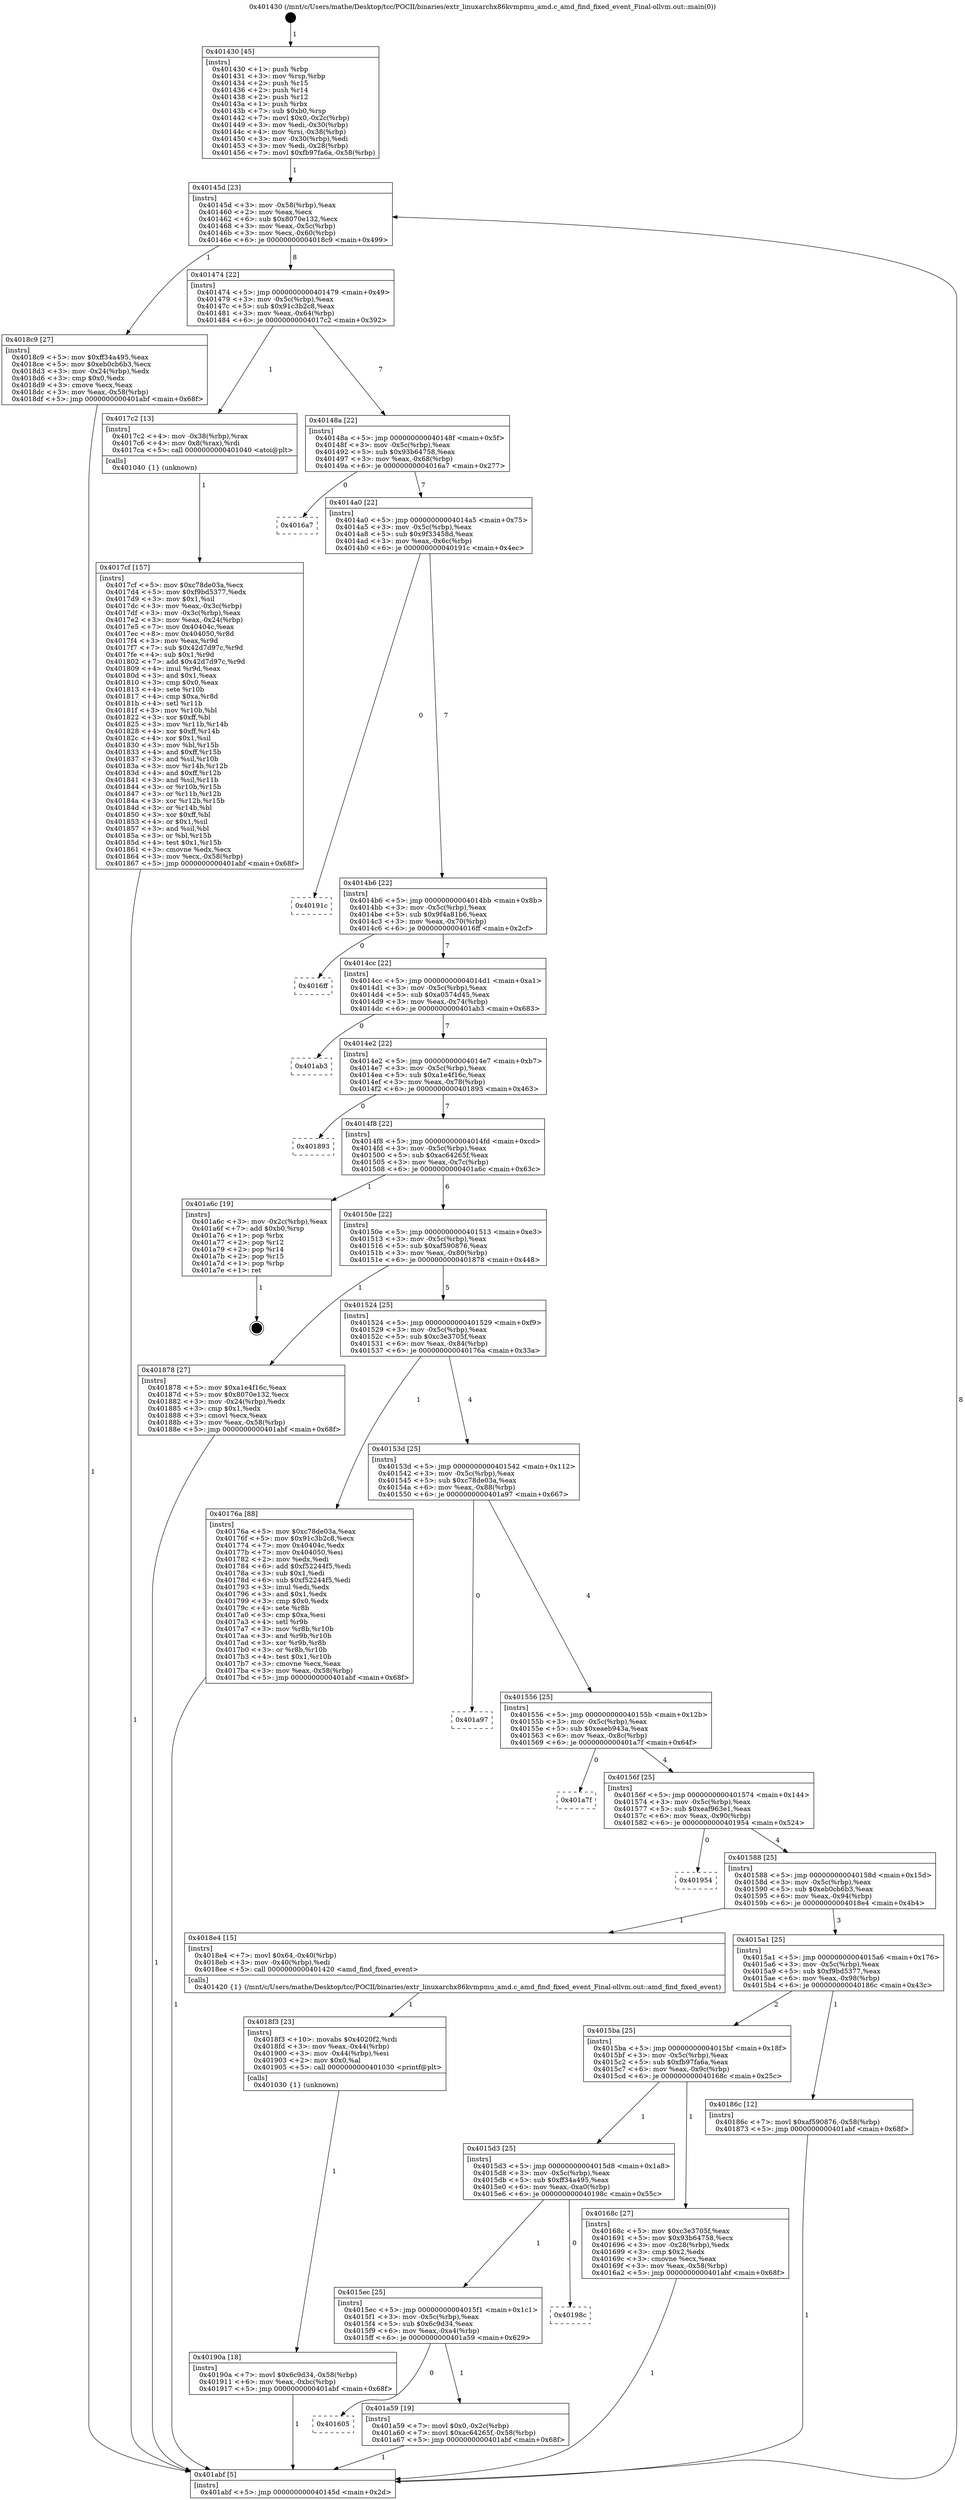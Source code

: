 digraph "0x401430" {
  label = "0x401430 (/mnt/c/Users/mathe/Desktop/tcc/POCII/binaries/extr_linuxarchx86kvmpmu_amd.c_amd_find_fixed_event_Final-ollvm.out::main(0))"
  labelloc = "t"
  node[shape=record]

  Entry [label="",width=0.3,height=0.3,shape=circle,fillcolor=black,style=filled]
  "0x40145d" [label="{
     0x40145d [23]\l
     | [instrs]\l
     &nbsp;&nbsp;0x40145d \<+3\>: mov -0x58(%rbp),%eax\l
     &nbsp;&nbsp;0x401460 \<+2\>: mov %eax,%ecx\l
     &nbsp;&nbsp;0x401462 \<+6\>: sub $0x8070e132,%ecx\l
     &nbsp;&nbsp;0x401468 \<+3\>: mov %eax,-0x5c(%rbp)\l
     &nbsp;&nbsp;0x40146b \<+3\>: mov %ecx,-0x60(%rbp)\l
     &nbsp;&nbsp;0x40146e \<+6\>: je 00000000004018c9 \<main+0x499\>\l
  }"]
  "0x4018c9" [label="{
     0x4018c9 [27]\l
     | [instrs]\l
     &nbsp;&nbsp;0x4018c9 \<+5\>: mov $0xff34a495,%eax\l
     &nbsp;&nbsp;0x4018ce \<+5\>: mov $0xeb0cb6b3,%ecx\l
     &nbsp;&nbsp;0x4018d3 \<+3\>: mov -0x24(%rbp),%edx\l
     &nbsp;&nbsp;0x4018d6 \<+3\>: cmp $0x0,%edx\l
     &nbsp;&nbsp;0x4018d9 \<+3\>: cmove %ecx,%eax\l
     &nbsp;&nbsp;0x4018dc \<+3\>: mov %eax,-0x58(%rbp)\l
     &nbsp;&nbsp;0x4018df \<+5\>: jmp 0000000000401abf \<main+0x68f\>\l
  }"]
  "0x401474" [label="{
     0x401474 [22]\l
     | [instrs]\l
     &nbsp;&nbsp;0x401474 \<+5\>: jmp 0000000000401479 \<main+0x49\>\l
     &nbsp;&nbsp;0x401479 \<+3\>: mov -0x5c(%rbp),%eax\l
     &nbsp;&nbsp;0x40147c \<+5\>: sub $0x91c3b2c8,%eax\l
     &nbsp;&nbsp;0x401481 \<+3\>: mov %eax,-0x64(%rbp)\l
     &nbsp;&nbsp;0x401484 \<+6\>: je 00000000004017c2 \<main+0x392\>\l
  }"]
  Exit [label="",width=0.3,height=0.3,shape=circle,fillcolor=black,style=filled,peripheries=2]
  "0x4017c2" [label="{
     0x4017c2 [13]\l
     | [instrs]\l
     &nbsp;&nbsp;0x4017c2 \<+4\>: mov -0x38(%rbp),%rax\l
     &nbsp;&nbsp;0x4017c6 \<+4\>: mov 0x8(%rax),%rdi\l
     &nbsp;&nbsp;0x4017ca \<+5\>: call 0000000000401040 \<atoi@plt\>\l
     | [calls]\l
     &nbsp;&nbsp;0x401040 \{1\} (unknown)\l
  }"]
  "0x40148a" [label="{
     0x40148a [22]\l
     | [instrs]\l
     &nbsp;&nbsp;0x40148a \<+5\>: jmp 000000000040148f \<main+0x5f\>\l
     &nbsp;&nbsp;0x40148f \<+3\>: mov -0x5c(%rbp),%eax\l
     &nbsp;&nbsp;0x401492 \<+5\>: sub $0x93b64758,%eax\l
     &nbsp;&nbsp;0x401497 \<+3\>: mov %eax,-0x68(%rbp)\l
     &nbsp;&nbsp;0x40149a \<+6\>: je 00000000004016a7 \<main+0x277\>\l
  }"]
  "0x401605" [label="{
     0x401605\l
  }", style=dashed]
  "0x4016a7" [label="{
     0x4016a7\l
  }", style=dashed]
  "0x4014a0" [label="{
     0x4014a0 [22]\l
     | [instrs]\l
     &nbsp;&nbsp;0x4014a0 \<+5\>: jmp 00000000004014a5 \<main+0x75\>\l
     &nbsp;&nbsp;0x4014a5 \<+3\>: mov -0x5c(%rbp),%eax\l
     &nbsp;&nbsp;0x4014a8 \<+5\>: sub $0x9f33458d,%eax\l
     &nbsp;&nbsp;0x4014ad \<+3\>: mov %eax,-0x6c(%rbp)\l
     &nbsp;&nbsp;0x4014b0 \<+6\>: je 000000000040191c \<main+0x4ec\>\l
  }"]
  "0x401a59" [label="{
     0x401a59 [19]\l
     | [instrs]\l
     &nbsp;&nbsp;0x401a59 \<+7\>: movl $0x0,-0x2c(%rbp)\l
     &nbsp;&nbsp;0x401a60 \<+7\>: movl $0xac64265f,-0x58(%rbp)\l
     &nbsp;&nbsp;0x401a67 \<+5\>: jmp 0000000000401abf \<main+0x68f\>\l
  }"]
  "0x40191c" [label="{
     0x40191c\l
  }", style=dashed]
  "0x4014b6" [label="{
     0x4014b6 [22]\l
     | [instrs]\l
     &nbsp;&nbsp;0x4014b6 \<+5\>: jmp 00000000004014bb \<main+0x8b\>\l
     &nbsp;&nbsp;0x4014bb \<+3\>: mov -0x5c(%rbp),%eax\l
     &nbsp;&nbsp;0x4014be \<+5\>: sub $0x9f4a81b6,%eax\l
     &nbsp;&nbsp;0x4014c3 \<+3\>: mov %eax,-0x70(%rbp)\l
     &nbsp;&nbsp;0x4014c6 \<+6\>: je 00000000004016ff \<main+0x2cf\>\l
  }"]
  "0x4015ec" [label="{
     0x4015ec [25]\l
     | [instrs]\l
     &nbsp;&nbsp;0x4015ec \<+5\>: jmp 00000000004015f1 \<main+0x1c1\>\l
     &nbsp;&nbsp;0x4015f1 \<+3\>: mov -0x5c(%rbp),%eax\l
     &nbsp;&nbsp;0x4015f4 \<+5\>: sub $0x6c9d34,%eax\l
     &nbsp;&nbsp;0x4015f9 \<+6\>: mov %eax,-0xa4(%rbp)\l
     &nbsp;&nbsp;0x4015ff \<+6\>: je 0000000000401a59 \<main+0x629\>\l
  }"]
  "0x4016ff" [label="{
     0x4016ff\l
  }", style=dashed]
  "0x4014cc" [label="{
     0x4014cc [22]\l
     | [instrs]\l
     &nbsp;&nbsp;0x4014cc \<+5\>: jmp 00000000004014d1 \<main+0xa1\>\l
     &nbsp;&nbsp;0x4014d1 \<+3\>: mov -0x5c(%rbp),%eax\l
     &nbsp;&nbsp;0x4014d4 \<+5\>: sub $0xa0574d45,%eax\l
     &nbsp;&nbsp;0x4014d9 \<+3\>: mov %eax,-0x74(%rbp)\l
     &nbsp;&nbsp;0x4014dc \<+6\>: je 0000000000401ab3 \<main+0x683\>\l
  }"]
  "0x40198c" [label="{
     0x40198c\l
  }", style=dashed]
  "0x401ab3" [label="{
     0x401ab3\l
  }", style=dashed]
  "0x4014e2" [label="{
     0x4014e2 [22]\l
     | [instrs]\l
     &nbsp;&nbsp;0x4014e2 \<+5\>: jmp 00000000004014e7 \<main+0xb7\>\l
     &nbsp;&nbsp;0x4014e7 \<+3\>: mov -0x5c(%rbp),%eax\l
     &nbsp;&nbsp;0x4014ea \<+5\>: sub $0xa1e4f16c,%eax\l
     &nbsp;&nbsp;0x4014ef \<+3\>: mov %eax,-0x78(%rbp)\l
     &nbsp;&nbsp;0x4014f2 \<+6\>: je 0000000000401893 \<main+0x463\>\l
  }"]
  "0x40190a" [label="{
     0x40190a [18]\l
     | [instrs]\l
     &nbsp;&nbsp;0x40190a \<+7\>: movl $0x6c9d34,-0x58(%rbp)\l
     &nbsp;&nbsp;0x401911 \<+6\>: mov %eax,-0xbc(%rbp)\l
     &nbsp;&nbsp;0x401917 \<+5\>: jmp 0000000000401abf \<main+0x68f\>\l
  }"]
  "0x401893" [label="{
     0x401893\l
  }", style=dashed]
  "0x4014f8" [label="{
     0x4014f8 [22]\l
     | [instrs]\l
     &nbsp;&nbsp;0x4014f8 \<+5\>: jmp 00000000004014fd \<main+0xcd\>\l
     &nbsp;&nbsp;0x4014fd \<+3\>: mov -0x5c(%rbp),%eax\l
     &nbsp;&nbsp;0x401500 \<+5\>: sub $0xac64265f,%eax\l
     &nbsp;&nbsp;0x401505 \<+3\>: mov %eax,-0x7c(%rbp)\l
     &nbsp;&nbsp;0x401508 \<+6\>: je 0000000000401a6c \<main+0x63c\>\l
  }"]
  "0x4018f3" [label="{
     0x4018f3 [23]\l
     | [instrs]\l
     &nbsp;&nbsp;0x4018f3 \<+10\>: movabs $0x4020f2,%rdi\l
     &nbsp;&nbsp;0x4018fd \<+3\>: mov %eax,-0x44(%rbp)\l
     &nbsp;&nbsp;0x401900 \<+3\>: mov -0x44(%rbp),%esi\l
     &nbsp;&nbsp;0x401903 \<+2\>: mov $0x0,%al\l
     &nbsp;&nbsp;0x401905 \<+5\>: call 0000000000401030 \<printf@plt\>\l
     | [calls]\l
     &nbsp;&nbsp;0x401030 \{1\} (unknown)\l
  }"]
  "0x401a6c" [label="{
     0x401a6c [19]\l
     | [instrs]\l
     &nbsp;&nbsp;0x401a6c \<+3\>: mov -0x2c(%rbp),%eax\l
     &nbsp;&nbsp;0x401a6f \<+7\>: add $0xb0,%rsp\l
     &nbsp;&nbsp;0x401a76 \<+1\>: pop %rbx\l
     &nbsp;&nbsp;0x401a77 \<+2\>: pop %r12\l
     &nbsp;&nbsp;0x401a79 \<+2\>: pop %r14\l
     &nbsp;&nbsp;0x401a7b \<+2\>: pop %r15\l
     &nbsp;&nbsp;0x401a7d \<+1\>: pop %rbp\l
     &nbsp;&nbsp;0x401a7e \<+1\>: ret\l
  }"]
  "0x40150e" [label="{
     0x40150e [22]\l
     | [instrs]\l
     &nbsp;&nbsp;0x40150e \<+5\>: jmp 0000000000401513 \<main+0xe3\>\l
     &nbsp;&nbsp;0x401513 \<+3\>: mov -0x5c(%rbp),%eax\l
     &nbsp;&nbsp;0x401516 \<+5\>: sub $0xaf590876,%eax\l
     &nbsp;&nbsp;0x40151b \<+3\>: mov %eax,-0x80(%rbp)\l
     &nbsp;&nbsp;0x40151e \<+6\>: je 0000000000401878 \<main+0x448\>\l
  }"]
  "0x4017cf" [label="{
     0x4017cf [157]\l
     | [instrs]\l
     &nbsp;&nbsp;0x4017cf \<+5\>: mov $0xc78de03a,%ecx\l
     &nbsp;&nbsp;0x4017d4 \<+5\>: mov $0xf9bd5377,%edx\l
     &nbsp;&nbsp;0x4017d9 \<+3\>: mov $0x1,%sil\l
     &nbsp;&nbsp;0x4017dc \<+3\>: mov %eax,-0x3c(%rbp)\l
     &nbsp;&nbsp;0x4017df \<+3\>: mov -0x3c(%rbp),%eax\l
     &nbsp;&nbsp;0x4017e2 \<+3\>: mov %eax,-0x24(%rbp)\l
     &nbsp;&nbsp;0x4017e5 \<+7\>: mov 0x40404c,%eax\l
     &nbsp;&nbsp;0x4017ec \<+8\>: mov 0x404050,%r8d\l
     &nbsp;&nbsp;0x4017f4 \<+3\>: mov %eax,%r9d\l
     &nbsp;&nbsp;0x4017f7 \<+7\>: sub $0x42d7d97c,%r9d\l
     &nbsp;&nbsp;0x4017fe \<+4\>: sub $0x1,%r9d\l
     &nbsp;&nbsp;0x401802 \<+7\>: add $0x42d7d97c,%r9d\l
     &nbsp;&nbsp;0x401809 \<+4\>: imul %r9d,%eax\l
     &nbsp;&nbsp;0x40180d \<+3\>: and $0x1,%eax\l
     &nbsp;&nbsp;0x401810 \<+3\>: cmp $0x0,%eax\l
     &nbsp;&nbsp;0x401813 \<+4\>: sete %r10b\l
     &nbsp;&nbsp;0x401817 \<+4\>: cmp $0xa,%r8d\l
     &nbsp;&nbsp;0x40181b \<+4\>: setl %r11b\l
     &nbsp;&nbsp;0x40181f \<+3\>: mov %r10b,%bl\l
     &nbsp;&nbsp;0x401822 \<+3\>: xor $0xff,%bl\l
     &nbsp;&nbsp;0x401825 \<+3\>: mov %r11b,%r14b\l
     &nbsp;&nbsp;0x401828 \<+4\>: xor $0xff,%r14b\l
     &nbsp;&nbsp;0x40182c \<+4\>: xor $0x1,%sil\l
     &nbsp;&nbsp;0x401830 \<+3\>: mov %bl,%r15b\l
     &nbsp;&nbsp;0x401833 \<+4\>: and $0xff,%r15b\l
     &nbsp;&nbsp;0x401837 \<+3\>: and %sil,%r10b\l
     &nbsp;&nbsp;0x40183a \<+3\>: mov %r14b,%r12b\l
     &nbsp;&nbsp;0x40183d \<+4\>: and $0xff,%r12b\l
     &nbsp;&nbsp;0x401841 \<+3\>: and %sil,%r11b\l
     &nbsp;&nbsp;0x401844 \<+3\>: or %r10b,%r15b\l
     &nbsp;&nbsp;0x401847 \<+3\>: or %r11b,%r12b\l
     &nbsp;&nbsp;0x40184a \<+3\>: xor %r12b,%r15b\l
     &nbsp;&nbsp;0x40184d \<+3\>: or %r14b,%bl\l
     &nbsp;&nbsp;0x401850 \<+3\>: xor $0xff,%bl\l
     &nbsp;&nbsp;0x401853 \<+4\>: or $0x1,%sil\l
     &nbsp;&nbsp;0x401857 \<+3\>: and %sil,%bl\l
     &nbsp;&nbsp;0x40185a \<+3\>: or %bl,%r15b\l
     &nbsp;&nbsp;0x40185d \<+4\>: test $0x1,%r15b\l
     &nbsp;&nbsp;0x401861 \<+3\>: cmovne %edx,%ecx\l
     &nbsp;&nbsp;0x401864 \<+3\>: mov %ecx,-0x58(%rbp)\l
     &nbsp;&nbsp;0x401867 \<+5\>: jmp 0000000000401abf \<main+0x68f\>\l
  }"]
  "0x401878" [label="{
     0x401878 [27]\l
     | [instrs]\l
     &nbsp;&nbsp;0x401878 \<+5\>: mov $0xa1e4f16c,%eax\l
     &nbsp;&nbsp;0x40187d \<+5\>: mov $0x8070e132,%ecx\l
     &nbsp;&nbsp;0x401882 \<+3\>: mov -0x24(%rbp),%edx\l
     &nbsp;&nbsp;0x401885 \<+3\>: cmp $0x1,%edx\l
     &nbsp;&nbsp;0x401888 \<+3\>: cmovl %ecx,%eax\l
     &nbsp;&nbsp;0x40188b \<+3\>: mov %eax,-0x58(%rbp)\l
     &nbsp;&nbsp;0x40188e \<+5\>: jmp 0000000000401abf \<main+0x68f\>\l
  }"]
  "0x401524" [label="{
     0x401524 [25]\l
     | [instrs]\l
     &nbsp;&nbsp;0x401524 \<+5\>: jmp 0000000000401529 \<main+0xf9\>\l
     &nbsp;&nbsp;0x401529 \<+3\>: mov -0x5c(%rbp),%eax\l
     &nbsp;&nbsp;0x40152c \<+5\>: sub $0xc3e3705f,%eax\l
     &nbsp;&nbsp;0x401531 \<+6\>: mov %eax,-0x84(%rbp)\l
     &nbsp;&nbsp;0x401537 \<+6\>: je 000000000040176a \<main+0x33a\>\l
  }"]
  "0x401430" [label="{
     0x401430 [45]\l
     | [instrs]\l
     &nbsp;&nbsp;0x401430 \<+1\>: push %rbp\l
     &nbsp;&nbsp;0x401431 \<+3\>: mov %rsp,%rbp\l
     &nbsp;&nbsp;0x401434 \<+2\>: push %r15\l
     &nbsp;&nbsp;0x401436 \<+2\>: push %r14\l
     &nbsp;&nbsp;0x401438 \<+2\>: push %r12\l
     &nbsp;&nbsp;0x40143a \<+1\>: push %rbx\l
     &nbsp;&nbsp;0x40143b \<+7\>: sub $0xb0,%rsp\l
     &nbsp;&nbsp;0x401442 \<+7\>: movl $0x0,-0x2c(%rbp)\l
     &nbsp;&nbsp;0x401449 \<+3\>: mov %edi,-0x30(%rbp)\l
     &nbsp;&nbsp;0x40144c \<+4\>: mov %rsi,-0x38(%rbp)\l
     &nbsp;&nbsp;0x401450 \<+3\>: mov -0x30(%rbp),%edi\l
     &nbsp;&nbsp;0x401453 \<+3\>: mov %edi,-0x28(%rbp)\l
     &nbsp;&nbsp;0x401456 \<+7\>: movl $0xfb97fa6a,-0x58(%rbp)\l
  }"]
  "0x40176a" [label="{
     0x40176a [88]\l
     | [instrs]\l
     &nbsp;&nbsp;0x40176a \<+5\>: mov $0xc78de03a,%eax\l
     &nbsp;&nbsp;0x40176f \<+5\>: mov $0x91c3b2c8,%ecx\l
     &nbsp;&nbsp;0x401774 \<+7\>: mov 0x40404c,%edx\l
     &nbsp;&nbsp;0x40177b \<+7\>: mov 0x404050,%esi\l
     &nbsp;&nbsp;0x401782 \<+2\>: mov %edx,%edi\l
     &nbsp;&nbsp;0x401784 \<+6\>: add $0xf52244f5,%edi\l
     &nbsp;&nbsp;0x40178a \<+3\>: sub $0x1,%edi\l
     &nbsp;&nbsp;0x40178d \<+6\>: sub $0xf52244f5,%edi\l
     &nbsp;&nbsp;0x401793 \<+3\>: imul %edi,%edx\l
     &nbsp;&nbsp;0x401796 \<+3\>: and $0x1,%edx\l
     &nbsp;&nbsp;0x401799 \<+3\>: cmp $0x0,%edx\l
     &nbsp;&nbsp;0x40179c \<+4\>: sete %r8b\l
     &nbsp;&nbsp;0x4017a0 \<+3\>: cmp $0xa,%esi\l
     &nbsp;&nbsp;0x4017a3 \<+4\>: setl %r9b\l
     &nbsp;&nbsp;0x4017a7 \<+3\>: mov %r8b,%r10b\l
     &nbsp;&nbsp;0x4017aa \<+3\>: and %r9b,%r10b\l
     &nbsp;&nbsp;0x4017ad \<+3\>: xor %r9b,%r8b\l
     &nbsp;&nbsp;0x4017b0 \<+3\>: or %r8b,%r10b\l
     &nbsp;&nbsp;0x4017b3 \<+4\>: test $0x1,%r10b\l
     &nbsp;&nbsp;0x4017b7 \<+3\>: cmovne %ecx,%eax\l
     &nbsp;&nbsp;0x4017ba \<+3\>: mov %eax,-0x58(%rbp)\l
     &nbsp;&nbsp;0x4017bd \<+5\>: jmp 0000000000401abf \<main+0x68f\>\l
  }"]
  "0x40153d" [label="{
     0x40153d [25]\l
     | [instrs]\l
     &nbsp;&nbsp;0x40153d \<+5\>: jmp 0000000000401542 \<main+0x112\>\l
     &nbsp;&nbsp;0x401542 \<+3\>: mov -0x5c(%rbp),%eax\l
     &nbsp;&nbsp;0x401545 \<+5\>: sub $0xc78de03a,%eax\l
     &nbsp;&nbsp;0x40154a \<+6\>: mov %eax,-0x88(%rbp)\l
     &nbsp;&nbsp;0x401550 \<+6\>: je 0000000000401a97 \<main+0x667\>\l
  }"]
  "0x401abf" [label="{
     0x401abf [5]\l
     | [instrs]\l
     &nbsp;&nbsp;0x401abf \<+5\>: jmp 000000000040145d \<main+0x2d\>\l
  }"]
  "0x401a97" [label="{
     0x401a97\l
  }", style=dashed]
  "0x401556" [label="{
     0x401556 [25]\l
     | [instrs]\l
     &nbsp;&nbsp;0x401556 \<+5\>: jmp 000000000040155b \<main+0x12b\>\l
     &nbsp;&nbsp;0x40155b \<+3\>: mov -0x5c(%rbp),%eax\l
     &nbsp;&nbsp;0x40155e \<+5\>: sub $0xeaeb943a,%eax\l
     &nbsp;&nbsp;0x401563 \<+6\>: mov %eax,-0x8c(%rbp)\l
     &nbsp;&nbsp;0x401569 \<+6\>: je 0000000000401a7f \<main+0x64f\>\l
  }"]
  "0x4015d3" [label="{
     0x4015d3 [25]\l
     | [instrs]\l
     &nbsp;&nbsp;0x4015d3 \<+5\>: jmp 00000000004015d8 \<main+0x1a8\>\l
     &nbsp;&nbsp;0x4015d8 \<+3\>: mov -0x5c(%rbp),%eax\l
     &nbsp;&nbsp;0x4015db \<+5\>: sub $0xff34a495,%eax\l
     &nbsp;&nbsp;0x4015e0 \<+6\>: mov %eax,-0xa0(%rbp)\l
     &nbsp;&nbsp;0x4015e6 \<+6\>: je 000000000040198c \<main+0x55c\>\l
  }"]
  "0x401a7f" [label="{
     0x401a7f\l
  }", style=dashed]
  "0x40156f" [label="{
     0x40156f [25]\l
     | [instrs]\l
     &nbsp;&nbsp;0x40156f \<+5\>: jmp 0000000000401574 \<main+0x144\>\l
     &nbsp;&nbsp;0x401574 \<+3\>: mov -0x5c(%rbp),%eax\l
     &nbsp;&nbsp;0x401577 \<+5\>: sub $0xeaf963e1,%eax\l
     &nbsp;&nbsp;0x40157c \<+6\>: mov %eax,-0x90(%rbp)\l
     &nbsp;&nbsp;0x401582 \<+6\>: je 0000000000401954 \<main+0x524\>\l
  }"]
  "0x40168c" [label="{
     0x40168c [27]\l
     | [instrs]\l
     &nbsp;&nbsp;0x40168c \<+5\>: mov $0xc3e3705f,%eax\l
     &nbsp;&nbsp;0x401691 \<+5\>: mov $0x93b64758,%ecx\l
     &nbsp;&nbsp;0x401696 \<+3\>: mov -0x28(%rbp),%edx\l
     &nbsp;&nbsp;0x401699 \<+3\>: cmp $0x2,%edx\l
     &nbsp;&nbsp;0x40169c \<+3\>: cmovne %ecx,%eax\l
     &nbsp;&nbsp;0x40169f \<+3\>: mov %eax,-0x58(%rbp)\l
     &nbsp;&nbsp;0x4016a2 \<+5\>: jmp 0000000000401abf \<main+0x68f\>\l
  }"]
  "0x401954" [label="{
     0x401954\l
  }", style=dashed]
  "0x401588" [label="{
     0x401588 [25]\l
     | [instrs]\l
     &nbsp;&nbsp;0x401588 \<+5\>: jmp 000000000040158d \<main+0x15d\>\l
     &nbsp;&nbsp;0x40158d \<+3\>: mov -0x5c(%rbp),%eax\l
     &nbsp;&nbsp;0x401590 \<+5\>: sub $0xeb0cb6b3,%eax\l
     &nbsp;&nbsp;0x401595 \<+6\>: mov %eax,-0x94(%rbp)\l
     &nbsp;&nbsp;0x40159b \<+6\>: je 00000000004018e4 \<main+0x4b4\>\l
  }"]
  "0x4015ba" [label="{
     0x4015ba [25]\l
     | [instrs]\l
     &nbsp;&nbsp;0x4015ba \<+5\>: jmp 00000000004015bf \<main+0x18f\>\l
     &nbsp;&nbsp;0x4015bf \<+3\>: mov -0x5c(%rbp),%eax\l
     &nbsp;&nbsp;0x4015c2 \<+5\>: sub $0xfb97fa6a,%eax\l
     &nbsp;&nbsp;0x4015c7 \<+6\>: mov %eax,-0x9c(%rbp)\l
     &nbsp;&nbsp;0x4015cd \<+6\>: je 000000000040168c \<main+0x25c\>\l
  }"]
  "0x4018e4" [label="{
     0x4018e4 [15]\l
     | [instrs]\l
     &nbsp;&nbsp;0x4018e4 \<+7\>: movl $0x64,-0x40(%rbp)\l
     &nbsp;&nbsp;0x4018eb \<+3\>: mov -0x40(%rbp),%edi\l
     &nbsp;&nbsp;0x4018ee \<+5\>: call 0000000000401420 \<amd_find_fixed_event\>\l
     | [calls]\l
     &nbsp;&nbsp;0x401420 \{1\} (/mnt/c/Users/mathe/Desktop/tcc/POCII/binaries/extr_linuxarchx86kvmpmu_amd.c_amd_find_fixed_event_Final-ollvm.out::amd_find_fixed_event)\l
  }"]
  "0x4015a1" [label="{
     0x4015a1 [25]\l
     | [instrs]\l
     &nbsp;&nbsp;0x4015a1 \<+5\>: jmp 00000000004015a6 \<main+0x176\>\l
     &nbsp;&nbsp;0x4015a6 \<+3\>: mov -0x5c(%rbp),%eax\l
     &nbsp;&nbsp;0x4015a9 \<+5\>: sub $0xf9bd5377,%eax\l
     &nbsp;&nbsp;0x4015ae \<+6\>: mov %eax,-0x98(%rbp)\l
     &nbsp;&nbsp;0x4015b4 \<+6\>: je 000000000040186c \<main+0x43c\>\l
  }"]
  "0x40186c" [label="{
     0x40186c [12]\l
     | [instrs]\l
     &nbsp;&nbsp;0x40186c \<+7\>: movl $0xaf590876,-0x58(%rbp)\l
     &nbsp;&nbsp;0x401873 \<+5\>: jmp 0000000000401abf \<main+0x68f\>\l
  }"]
  Entry -> "0x401430" [label=" 1"]
  "0x40145d" -> "0x4018c9" [label=" 1"]
  "0x40145d" -> "0x401474" [label=" 8"]
  "0x401a6c" -> Exit [label=" 1"]
  "0x401474" -> "0x4017c2" [label=" 1"]
  "0x401474" -> "0x40148a" [label=" 7"]
  "0x401a59" -> "0x401abf" [label=" 1"]
  "0x40148a" -> "0x4016a7" [label=" 0"]
  "0x40148a" -> "0x4014a0" [label=" 7"]
  "0x4015ec" -> "0x401605" [label=" 0"]
  "0x4014a0" -> "0x40191c" [label=" 0"]
  "0x4014a0" -> "0x4014b6" [label=" 7"]
  "0x4015ec" -> "0x401a59" [label=" 1"]
  "0x4014b6" -> "0x4016ff" [label=" 0"]
  "0x4014b6" -> "0x4014cc" [label=" 7"]
  "0x4015d3" -> "0x4015ec" [label=" 1"]
  "0x4014cc" -> "0x401ab3" [label=" 0"]
  "0x4014cc" -> "0x4014e2" [label=" 7"]
  "0x4015d3" -> "0x40198c" [label=" 0"]
  "0x4014e2" -> "0x401893" [label=" 0"]
  "0x4014e2" -> "0x4014f8" [label=" 7"]
  "0x40190a" -> "0x401abf" [label=" 1"]
  "0x4014f8" -> "0x401a6c" [label=" 1"]
  "0x4014f8" -> "0x40150e" [label=" 6"]
  "0x4018f3" -> "0x40190a" [label=" 1"]
  "0x40150e" -> "0x401878" [label=" 1"]
  "0x40150e" -> "0x401524" [label=" 5"]
  "0x4018e4" -> "0x4018f3" [label=" 1"]
  "0x401524" -> "0x40176a" [label=" 1"]
  "0x401524" -> "0x40153d" [label=" 4"]
  "0x4018c9" -> "0x401abf" [label=" 1"]
  "0x40153d" -> "0x401a97" [label=" 0"]
  "0x40153d" -> "0x401556" [label=" 4"]
  "0x401878" -> "0x401abf" [label=" 1"]
  "0x401556" -> "0x401a7f" [label=" 0"]
  "0x401556" -> "0x40156f" [label=" 4"]
  "0x40186c" -> "0x401abf" [label=" 1"]
  "0x40156f" -> "0x401954" [label=" 0"]
  "0x40156f" -> "0x401588" [label=" 4"]
  "0x4017cf" -> "0x401abf" [label=" 1"]
  "0x401588" -> "0x4018e4" [label=" 1"]
  "0x401588" -> "0x4015a1" [label=" 3"]
  "0x40176a" -> "0x401abf" [label=" 1"]
  "0x4015a1" -> "0x40186c" [label=" 1"]
  "0x4015a1" -> "0x4015ba" [label=" 2"]
  "0x4017c2" -> "0x4017cf" [label=" 1"]
  "0x4015ba" -> "0x40168c" [label=" 1"]
  "0x4015ba" -> "0x4015d3" [label=" 1"]
  "0x40168c" -> "0x401abf" [label=" 1"]
  "0x401430" -> "0x40145d" [label=" 1"]
  "0x401abf" -> "0x40145d" [label=" 8"]
}
